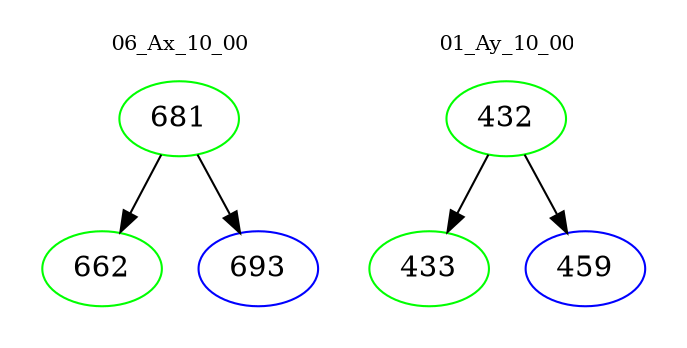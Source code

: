 digraph{
subgraph cluster_0 {
color = white
label = "06_Ax_10_00";
fontsize=10;
T0_681 [label="681", color="green"]
T0_681 -> T0_662 [color="black"]
T0_662 [label="662", color="green"]
T0_681 -> T0_693 [color="black"]
T0_693 [label="693", color="blue"]
}
subgraph cluster_1 {
color = white
label = "01_Ay_10_00";
fontsize=10;
T1_432 [label="432", color="green"]
T1_432 -> T1_433 [color="black"]
T1_433 [label="433", color="green"]
T1_432 -> T1_459 [color="black"]
T1_459 [label="459", color="blue"]
}
}
